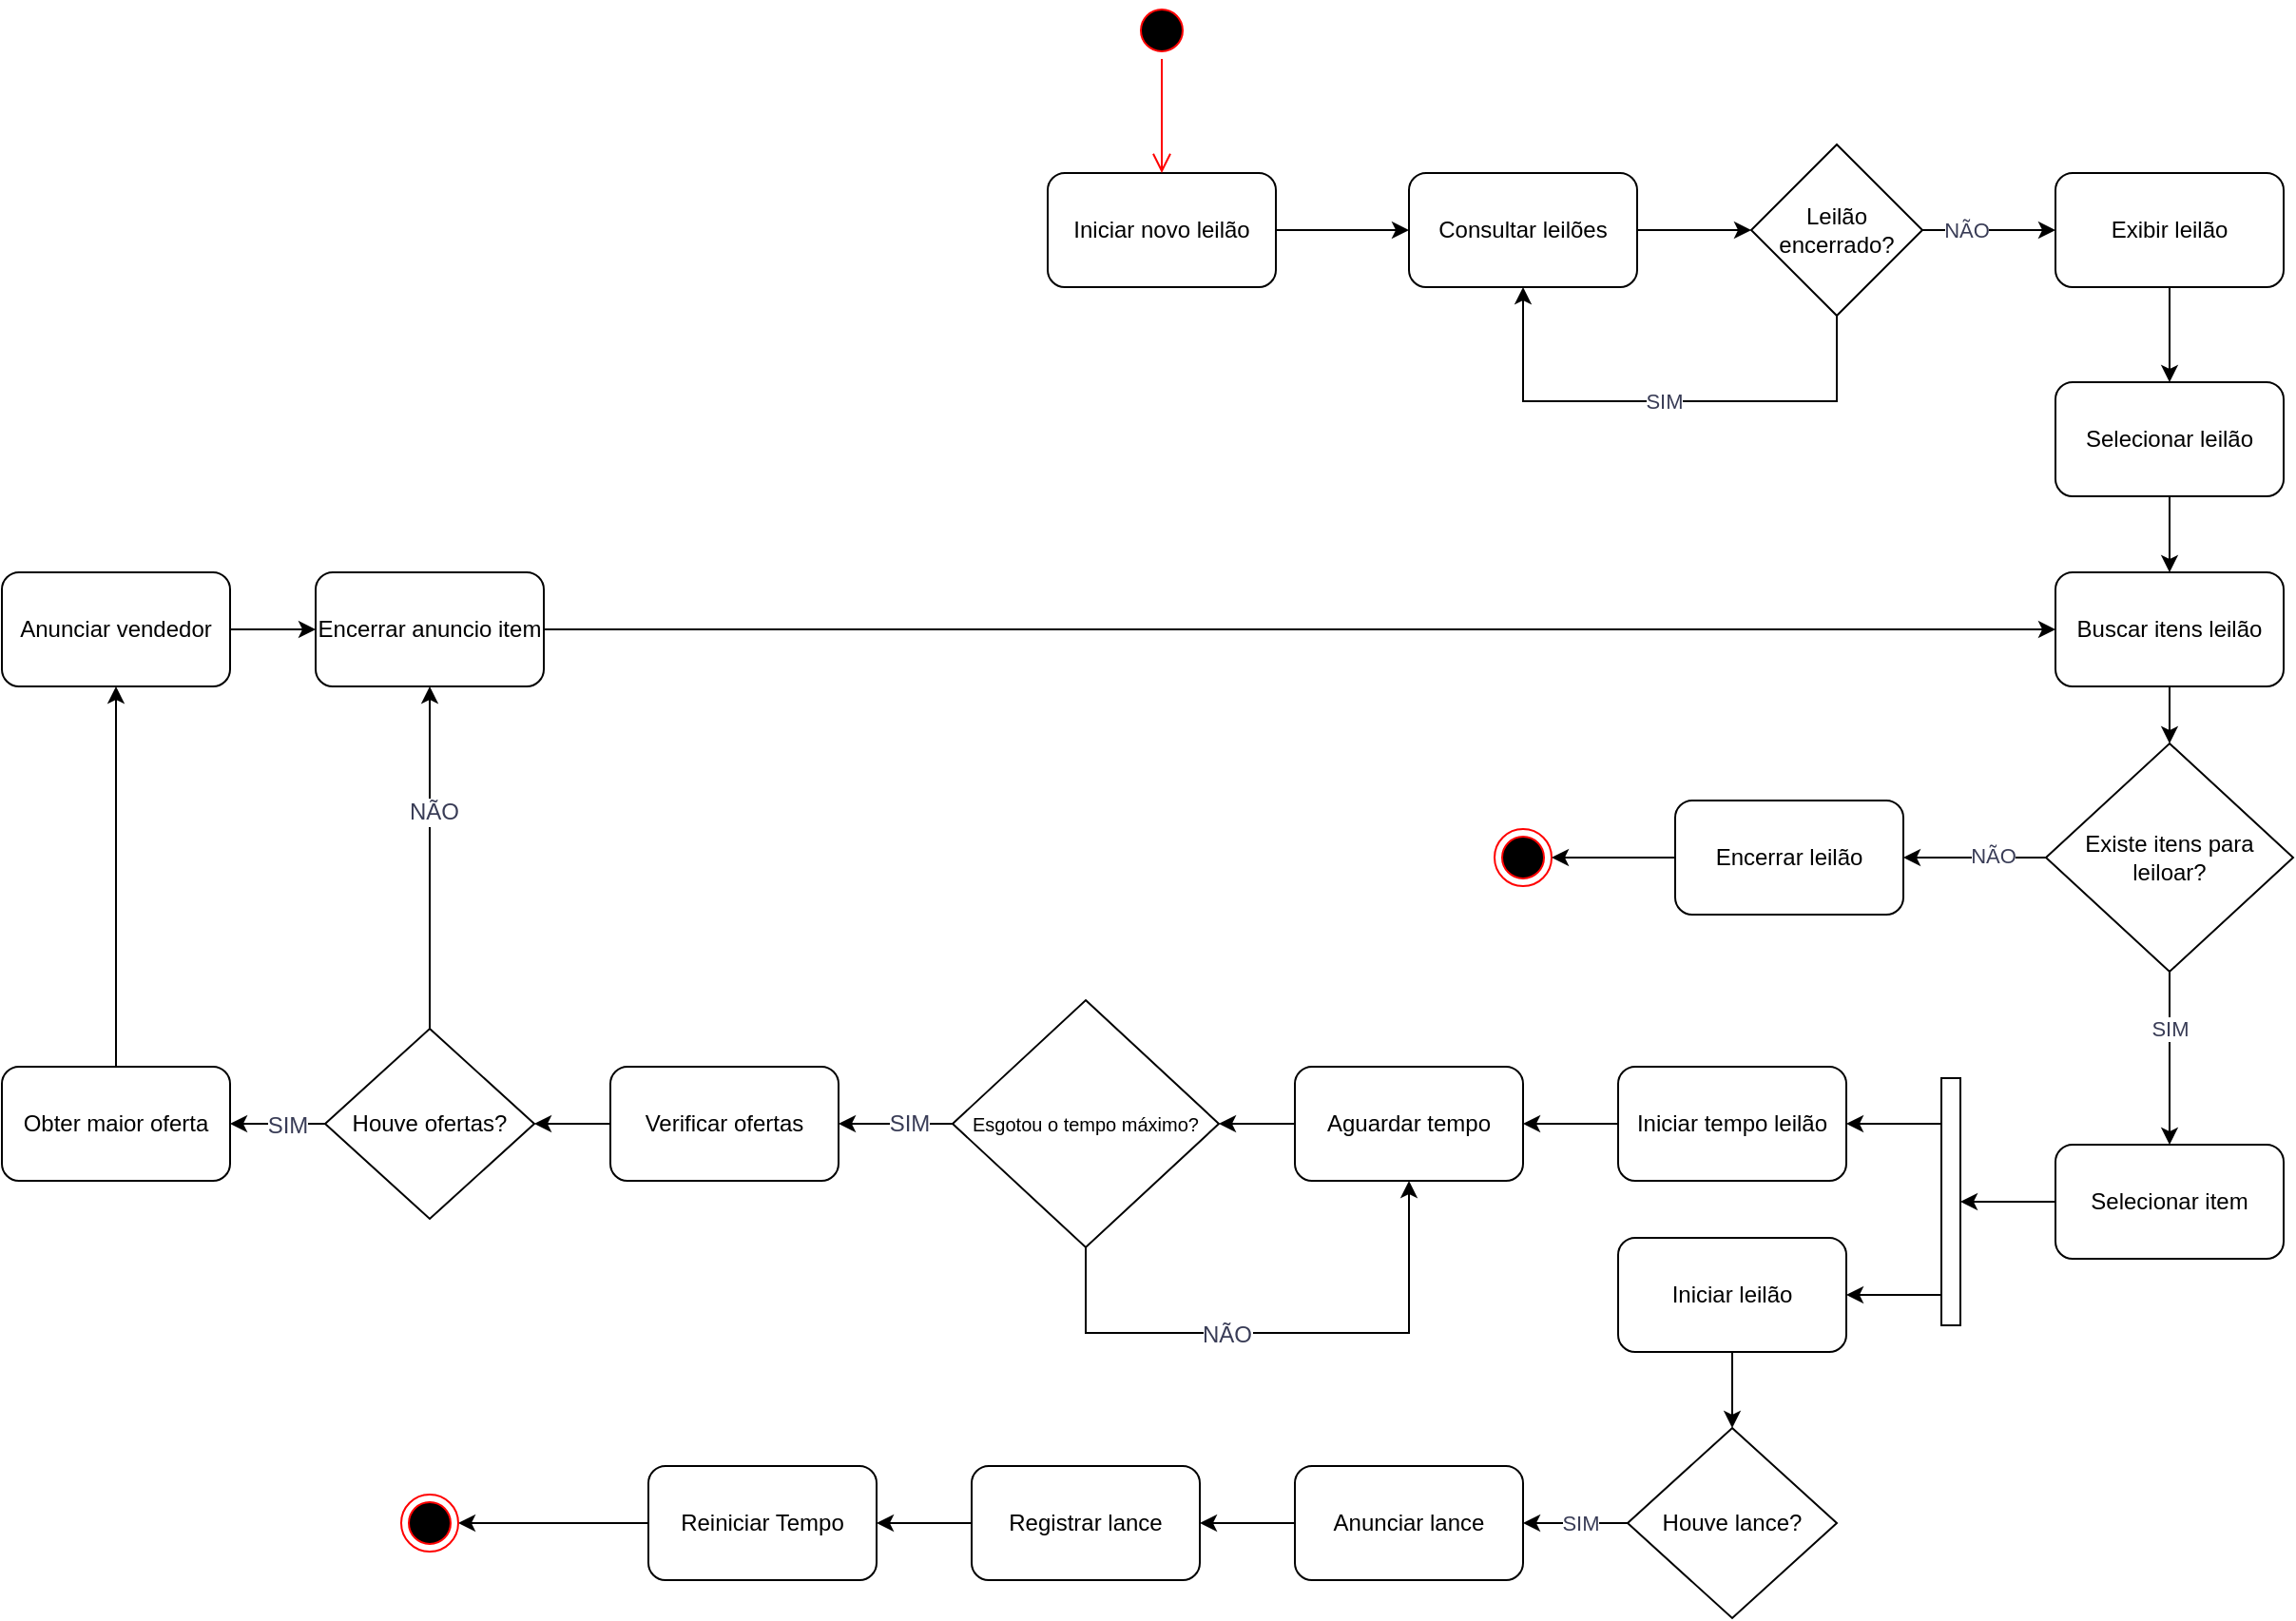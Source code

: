 <mxfile version="20.8.3" type="github">
  <diagram name="Page-1" id="e7e014a7-5840-1c2e-5031-d8a46d1fe8dd">
    <mxGraphModel dx="3609" dy="887" grid="1" gridSize="10" guides="1" tooltips="1" connect="1" arrows="1" fold="1" page="1" pageScale="1" pageWidth="1169" pageHeight="826" background="none" math="0" shadow="0">
      <root>
        <mxCell id="0" />
        <mxCell id="1" parent="0" />
        <mxCell id="eOP46b5mC05c39May2BV-74" style="edgeStyle=none;rounded=0;orthogonalLoop=1;jettySize=auto;html=1;exitX=1;exitY=0.5;exitDx=0;exitDy=0;entryX=0;entryY=0.5;entryDx=0;entryDy=0;fontFamily=Helvetica;fontSize=12;fontColor=rgb(0, 0, 0);" edge="1" parent="1" source="eOP46b5mC05c39May2BV-41" target="eOP46b5mC05c39May2BV-42">
          <mxGeometry relative="1" as="geometry" />
        </mxCell>
        <mxCell id="eOP46b5mC05c39May2BV-41" value="Iniciar novo leilão" style="rounded=1;whiteSpace=wrap;html=1;" vertex="1" parent="1">
          <mxGeometry x="230" y="220" width="120" height="60" as="geometry" />
        </mxCell>
        <mxCell id="eOP46b5mC05c39May2BV-75" style="edgeStyle=none;rounded=0;orthogonalLoop=1;jettySize=auto;html=1;exitX=1;exitY=0.5;exitDx=0;exitDy=0;entryX=0;entryY=0.5;entryDx=0;entryDy=0;fontFamily=Helvetica;fontSize=12;fontColor=rgb(0, 0, 0);" edge="1" parent="1" source="eOP46b5mC05c39May2BV-42" target="eOP46b5mC05c39May2BV-43">
          <mxGeometry relative="1" as="geometry" />
        </mxCell>
        <mxCell id="eOP46b5mC05c39May2BV-42" value="Consultar leilões" style="rounded=1;whiteSpace=wrap;html=1;" vertex="1" parent="1">
          <mxGeometry x="420" y="220" width="120" height="60" as="geometry" />
        </mxCell>
        <mxCell id="eOP46b5mC05c39May2BV-76" style="edgeStyle=none;rounded=0;orthogonalLoop=1;jettySize=auto;html=1;exitX=1;exitY=0.5;exitDx=0;exitDy=0;entryX=0;entryY=0.5;entryDx=0;entryDy=0;fontFamily=Helvetica;fontSize=12;fontColor=rgb(0, 0, 0);" edge="1" parent="1" source="eOP46b5mC05c39May2BV-43" target="eOP46b5mC05c39May2BV-44">
          <mxGeometry relative="1" as="geometry" />
        </mxCell>
        <mxCell id="eOP46b5mC05c39May2BV-103" value="NÃO" style="edgeLabel;html=1;align=center;verticalAlign=middle;resizable=0;points=[];fontColor=#393C56;" vertex="1" connectable="0" parent="eOP46b5mC05c39May2BV-76">
          <mxGeometry x="-0.362" relative="1" as="geometry">
            <mxPoint as="offset" />
          </mxGeometry>
        </mxCell>
        <mxCell id="eOP46b5mC05c39May2BV-77" style="edgeStyle=none;rounded=0;orthogonalLoop=1;jettySize=auto;html=1;exitX=0.5;exitY=1;exitDx=0;exitDy=0;entryX=0.5;entryY=1;entryDx=0;entryDy=0;fontFamily=Helvetica;fontSize=12;fontColor=rgb(0, 0, 0);" edge="1" parent="1" source="eOP46b5mC05c39May2BV-43" target="eOP46b5mC05c39May2BV-42">
          <mxGeometry relative="1" as="geometry">
            <Array as="points">
              <mxPoint x="645" y="340" />
              <mxPoint x="560" y="340" />
              <mxPoint x="480" y="340" />
            </Array>
          </mxGeometry>
        </mxCell>
        <mxCell id="eOP46b5mC05c39May2BV-102" value="&lt;div&gt;SIM&lt;/div&gt;" style="edgeLabel;html=1;align=center;verticalAlign=middle;resizable=0;points=[];fontColor=#393C56;" vertex="1" connectable="0" parent="eOP46b5mC05c39May2BV-77">
          <mxGeometry x="0.01" relative="1" as="geometry">
            <mxPoint as="offset" />
          </mxGeometry>
        </mxCell>
        <mxCell id="eOP46b5mC05c39May2BV-43" value="Leilão encerrado?" style="rhombus;whiteSpace=wrap;html=1;" vertex="1" parent="1">
          <mxGeometry x="600" y="205" width="90" height="90" as="geometry" />
        </mxCell>
        <mxCell id="eOP46b5mC05c39May2BV-78" style="edgeStyle=none;rounded=0;orthogonalLoop=1;jettySize=auto;html=1;exitX=0.5;exitY=1;exitDx=0;exitDy=0;entryX=0.5;entryY=0;entryDx=0;entryDy=0;fontFamily=Helvetica;fontSize=12;fontColor=rgb(0, 0, 0);" edge="1" parent="1" source="eOP46b5mC05c39May2BV-44" target="eOP46b5mC05c39May2BV-45">
          <mxGeometry relative="1" as="geometry" />
        </mxCell>
        <mxCell id="eOP46b5mC05c39May2BV-44" value="Exibir leilão" style="rounded=1;whiteSpace=wrap;html=1;" vertex="1" parent="1">
          <mxGeometry x="760" y="220" width="120" height="60" as="geometry" />
        </mxCell>
        <mxCell id="eOP46b5mC05c39May2BV-79" style="edgeStyle=none;rounded=0;orthogonalLoop=1;jettySize=auto;html=1;exitX=0.5;exitY=1;exitDx=0;exitDy=0;entryX=0.5;entryY=0;entryDx=0;entryDy=0;fontFamily=Helvetica;fontSize=12;fontColor=rgb(0, 0, 0);" edge="1" parent="1" source="eOP46b5mC05c39May2BV-45" target="eOP46b5mC05c39May2BV-46">
          <mxGeometry relative="1" as="geometry" />
        </mxCell>
        <mxCell id="eOP46b5mC05c39May2BV-45" value="Selecionar leilão" style="rounded=1;whiteSpace=wrap;html=1;" vertex="1" parent="1">
          <mxGeometry x="760" y="330" width="120" height="60" as="geometry" />
        </mxCell>
        <mxCell id="eOP46b5mC05c39May2BV-80" style="edgeStyle=none;rounded=0;orthogonalLoop=1;jettySize=auto;html=1;exitX=0.5;exitY=1;exitDx=0;exitDy=0;fontFamily=Helvetica;fontSize=12;fontColor=rgb(0, 0, 0);" edge="1" parent="1" source="eOP46b5mC05c39May2BV-46" target="eOP46b5mC05c39May2BV-47">
          <mxGeometry relative="1" as="geometry" />
        </mxCell>
        <mxCell id="eOP46b5mC05c39May2BV-46" value="Buscar itens leilão" style="rounded=1;whiteSpace=wrap;html=1;" vertex="1" parent="1">
          <mxGeometry x="760" y="430" width="120" height="60" as="geometry" />
        </mxCell>
        <mxCell id="eOP46b5mC05c39May2BV-81" style="edgeStyle=none;rounded=0;orthogonalLoop=1;jettySize=auto;html=1;exitX=0;exitY=0.5;exitDx=0;exitDy=0;entryX=1;entryY=0.5;entryDx=0;entryDy=0;fontFamily=Helvetica;fontSize=12;fontColor=rgb(0, 0, 0);" edge="1" parent="1" source="eOP46b5mC05c39May2BV-47" target="eOP46b5mC05c39May2BV-49">
          <mxGeometry relative="1" as="geometry" />
        </mxCell>
        <mxCell id="eOP46b5mC05c39May2BV-104" value="NÃO" style="edgeLabel;html=1;align=center;verticalAlign=middle;resizable=0;points=[];fontColor=#393C56;" vertex="1" connectable="0" parent="eOP46b5mC05c39May2BV-81">
          <mxGeometry x="-0.251" y="-1" relative="1" as="geometry">
            <mxPoint as="offset" />
          </mxGeometry>
        </mxCell>
        <mxCell id="eOP46b5mC05c39May2BV-83" style="edgeStyle=none;rounded=0;orthogonalLoop=1;jettySize=auto;html=1;exitX=0.5;exitY=1;exitDx=0;exitDy=0;entryX=0.5;entryY=0;entryDx=0;entryDy=0;fontFamily=Helvetica;fontSize=12;fontColor=rgb(0, 0, 0);" edge="1" parent="1" source="eOP46b5mC05c39May2BV-47" target="eOP46b5mC05c39May2BV-50">
          <mxGeometry relative="1" as="geometry" />
        </mxCell>
        <mxCell id="eOP46b5mC05c39May2BV-105" value="SIM" style="edgeLabel;html=1;align=center;verticalAlign=middle;resizable=0;points=[];fontColor=#393C56;" vertex="1" connectable="0" parent="eOP46b5mC05c39May2BV-83">
          <mxGeometry x="-0.352" relative="1" as="geometry">
            <mxPoint as="offset" />
          </mxGeometry>
        </mxCell>
        <mxCell id="eOP46b5mC05c39May2BV-47" value="Existe itens para leiloar?" style="rhombus;whiteSpace=wrap;html=1;" vertex="1" parent="1">
          <mxGeometry x="755" y="520" width="130" height="120" as="geometry" />
        </mxCell>
        <mxCell id="eOP46b5mC05c39May2BV-48" value="" style="ellipse;html=1;shape=endState;fillColor=#000000;strokeColor=#ff0000;" vertex="1" parent="1">
          <mxGeometry x="465" y="565" width="30" height="30" as="geometry" />
        </mxCell>
        <mxCell id="eOP46b5mC05c39May2BV-123" style="edgeStyle=orthogonalEdgeStyle;rounded=0;orthogonalLoop=1;jettySize=auto;html=1;exitX=0;exitY=0.5;exitDx=0;exitDy=0;strokeColor=#000000;fontSize=12;fontColor=#393C56;fillColor=#F2CC8F;" edge="1" parent="1" source="eOP46b5mC05c39May2BV-49" target="eOP46b5mC05c39May2BV-48">
          <mxGeometry relative="1" as="geometry" />
        </mxCell>
        <mxCell id="eOP46b5mC05c39May2BV-49" value="&lt;div&gt;Encerrar leilão&lt;/div&gt;" style="rounded=1;whiteSpace=wrap;html=1;" vertex="1" parent="1">
          <mxGeometry x="560" y="550" width="120" height="60" as="geometry" />
        </mxCell>
        <mxCell id="eOP46b5mC05c39May2BV-84" style="edgeStyle=none;rounded=0;orthogonalLoop=1;jettySize=auto;html=1;exitX=0;exitY=0.5;exitDx=0;exitDy=0;entryX=1;entryY=0.5;entryDx=0;entryDy=0;entryPerimeter=0;fontFamily=Helvetica;fontSize=12;fontColor=rgb(0, 0, 0);" edge="1" parent="1" source="eOP46b5mC05c39May2BV-50" target="eOP46b5mC05c39May2BV-55">
          <mxGeometry relative="1" as="geometry" />
        </mxCell>
        <mxCell id="eOP46b5mC05c39May2BV-50" value="&lt;div&gt;Selecionar item&lt;/div&gt;" style="rounded=1;whiteSpace=wrap;html=1;" vertex="1" parent="1">
          <mxGeometry x="760" y="731" width="120" height="60" as="geometry" />
        </mxCell>
        <mxCell id="eOP46b5mC05c39May2BV-86" style="edgeStyle=none;rounded=0;orthogonalLoop=1;jettySize=auto;html=1;exitX=1;exitY=0.5;exitDx=0;exitDy=0;fontFamily=Helvetica;fontSize=12;fontColor=rgb(0, 0, 0);startArrow=classic;startFill=1;endArrow=none;endFill=0;" edge="1" parent="1" source="eOP46b5mC05c39May2BV-51" target="eOP46b5mC05c39May2BV-55">
          <mxGeometry relative="1" as="geometry" />
        </mxCell>
        <mxCell id="eOP46b5mC05c39May2BV-97" style="edgeStyle=none;rounded=0;orthogonalLoop=1;jettySize=auto;html=1;exitX=0.5;exitY=1;exitDx=0;exitDy=0;entryX=0.5;entryY=0;entryDx=0;entryDy=0;fontFamily=Helvetica;fontSize=12;fontColor=rgb(0, 0, 0);startArrow=none;startFill=0;endArrow=classic;endFill=1;" edge="1" parent="1" source="eOP46b5mC05c39May2BV-51" target="eOP46b5mC05c39May2BV-61">
          <mxGeometry relative="1" as="geometry" />
        </mxCell>
        <mxCell id="eOP46b5mC05c39May2BV-51" value="&lt;div&gt;Iniciar leilão&lt;/div&gt;" style="rounded=1;whiteSpace=wrap;html=1;" vertex="1" parent="1">
          <mxGeometry x="530" y="780" width="120" height="60" as="geometry" />
        </mxCell>
        <mxCell id="eOP46b5mC05c39May2BV-85" style="edgeStyle=none;rounded=0;orthogonalLoop=1;jettySize=auto;html=1;exitX=1;exitY=0.5;exitDx=0;exitDy=0;fontFamily=Helvetica;fontSize=12;fontColor=rgb(0, 0, 0);startArrow=classic;startFill=1;endArrow=none;endFill=0;" edge="1" parent="1" source="eOP46b5mC05c39May2BV-52" target="eOP46b5mC05c39May2BV-55">
          <mxGeometry relative="1" as="geometry" />
        </mxCell>
        <mxCell id="eOP46b5mC05c39May2BV-87" style="edgeStyle=none;rounded=0;orthogonalLoop=1;jettySize=auto;html=1;exitX=0;exitY=0.5;exitDx=0;exitDy=0;entryX=1;entryY=0.5;entryDx=0;entryDy=0;fontFamily=Helvetica;fontSize=12;fontColor=rgb(0, 0, 0);" edge="1" parent="1" source="eOP46b5mC05c39May2BV-52" target="eOP46b5mC05c39May2BV-57">
          <mxGeometry relative="1" as="geometry" />
        </mxCell>
        <mxCell id="eOP46b5mC05c39May2BV-52" value="Iniciar tempo leilão" style="rounded=1;whiteSpace=wrap;html=1;" vertex="1" parent="1">
          <mxGeometry x="530" y="690" width="120" height="60" as="geometry" />
        </mxCell>
        <mxCell id="eOP46b5mC05c39May2BV-55" value="" style="html=1;points=[];perimeter=orthogonalPerimeter;labelBackgroundColor=default;strokeColor=inherit;strokeWidth=1;fontFamily=Helvetica;fontSize=12;fontColor=rgb(0, 0, 0);fillColor=none;" vertex="1" parent="1">
          <mxGeometry x="700" y="696" width="10" height="130" as="geometry" />
        </mxCell>
        <mxCell id="eOP46b5mC05c39May2BV-88" style="edgeStyle=none;rounded=0;orthogonalLoop=1;jettySize=auto;html=1;exitX=0;exitY=0.5;exitDx=0;exitDy=0;entryX=1;entryY=0.5;entryDx=0;entryDy=0;fontFamily=Helvetica;fontSize=12;fontColor=rgb(0, 0, 0);" edge="1" parent="1" source="eOP46b5mC05c39May2BV-57" target="eOP46b5mC05c39May2BV-59">
          <mxGeometry relative="1" as="geometry" />
        </mxCell>
        <mxCell id="eOP46b5mC05c39May2BV-57" value="Aguardar tempo" style="rounded=1;whiteSpace=wrap;html=1;labelBackgroundColor=default;strokeColor=inherit;strokeWidth=1;fontFamily=Helvetica;fontSize=12;fontColor=rgb(0, 0, 0);fillColor=none;" vertex="1" parent="1">
          <mxGeometry x="360" y="690" width="120" height="60" as="geometry" />
        </mxCell>
        <mxCell id="eOP46b5mC05c39May2BV-91" style="edgeStyle=none;rounded=0;orthogonalLoop=1;jettySize=auto;html=1;exitX=0;exitY=0.5;exitDx=0;exitDy=0;entryX=1;entryY=0.5;entryDx=0;entryDy=0;fontFamily=Helvetica;fontSize=12;fontColor=rgb(0, 0, 0);" edge="1" parent="1" source="eOP46b5mC05c39May2BV-58" target="eOP46b5mC05c39May2BV-68">
          <mxGeometry relative="1" as="geometry" />
        </mxCell>
        <mxCell id="eOP46b5mC05c39May2BV-58" value="Verificar ofertas" style="rounded=1;whiteSpace=wrap;html=1;labelBackgroundColor=default;strokeColor=inherit;strokeWidth=1;fontFamily=Helvetica;fontSize=12;fontColor=rgb(0, 0, 0);fillColor=none;" vertex="1" parent="1">
          <mxGeometry y="690" width="120" height="60" as="geometry" />
        </mxCell>
        <mxCell id="eOP46b5mC05c39May2BV-89" style="edgeStyle=none;rounded=0;orthogonalLoop=1;jettySize=auto;html=1;exitX=0.5;exitY=1;exitDx=0;exitDy=0;entryX=0.5;entryY=1;entryDx=0;entryDy=0;fontFamily=Helvetica;fontSize=12;fontColor=rgb(0, 0, 0);" edge="1" parent="1" source="eOP46b5mC05c39May2BV-59" target="eOP46b5mC05c39May2BV-57">
          <mxGeometry relative="1" as="geometry">
            <Array as="points">
              <mxPoint x="250" y="830" />
              <mxPoint x="420" y="830" />
            </Array>
          </mxGeometry>
        </mxCell>
        <mxCell id="eOP46b5mC05c39May2BV-109" value="&lt;font style=&quot;font-size: 12px;&quot;&gt;NÃO&lt;/font&gt;" style="edgeLabel;html=1;align=center;verticalAlign=middle;resizable=0;points=[];fontSize=10;fontColor=#393C56;" vertex="1" connectable="0" parent="eOP46b5mC05c39May2BV-89">
          <mxGeometry x="-0.194" y="-1" relative="1" as="geometry">
            <mxPoint as="offset" />
          </mxGeometry>
        </mxCell>
        <mxCell id="eOP46b5mC05c39May2BV-90" style="edgeStyle=none;rounded=0;orthogonalLoop=1;jettySize=auto;html=1;exitX=0;exitY=0.5;exitDx=0;exitDy=0;entryX=1;entryY=0.5;entryDx=0;entryDy=0;fontFamily=Helvetica;fontSize=12;fontColor=rgb(0, 0, 0);" edge="1" parent="1" source="eOP46b5mC05c39May2BV-59" target="eOP46b5mC05c39May2BV-58">
          <mxGeometry relative="1" as="geometry" />
        </mxCell>
        <mxCell id="eOP46b5mC05c39May2BV-110" value="SIM" style="edgeLabel;html=1;align=center;verticalAlign=middle;resizable=0;points=[];fontSize=12;fontColor=#393C56;" vertex="1" connectable="0" parent="eOP46b5mC05c39May2BV-90">
          <mxGeometry x="-0.212" relative="1" as="geometry">
            <mxPoint as="offset" />
          </mxGeometry>
        </mxCell>
        <mxCell id="eOP46b5mC05c39May2BV-59" value="&lt;font style=&quot;font-size: 10px;&quot;&gt;Esgotou o tempo máximo?&lt;/font&gt;" style="rhombus;whiteSpace=wrap;html=1;labelBackgroundColor=default;strokeColor=inherit;strokeWidth=1;fontFamily=Helvetica;fontSize=12;fontColor=rgb(0, 0, 0);fillColor=none;" vertex="1" parent="1">
          <mxGeometry x="180" y="655" width="140" height="130" as="geometry" />
        </mxCell>
        <mxCell id="eOP46b5mC05c39May2BV-98" style="edgeStyle=none;rounded=0;orthogonalLoop=1;jettySize=auto;html=1;exitX=0;exitY=0.5;exitDx=0;exitDy=0;entryX=1;entryY=0.5;entryDx=0;entryDy=0;fontFamily=Helvetica;fontSize=12;fontColor=rgb(0, 0, 0);startArrow=none;startFill=0;endArrow=classic;endFill=1;" edge="1" parent="1" source="eOP46b5mC05c39May2BV-61" target="eOP46b5mC05c39May2BV-62">
          <mxGeometry relative="1" as="geometry" />
        </mxCell>
        <mxCell id="eOP46b5mC05c39May2BV-106" value="SIM" style="edgeLabel;html=1;align=center;verticalAlign=middle;resizable=0;points=[];fontColor=#393C56;" vertex="1" connectable="0" parent="eOP46b5mC05c39May2BV-98">
          <mxGeometry x="-0.244" y="-1" relative="1" as="geometry">
            <mxPoint x="-4" y="1" as="offset" />
          </mxGeometry>
        </mxCell>
        <mxCell id="eOP46b5mC05c39May2BV-61" value="Houve lance?" style="rhombus;whiteSpace=wrap;html=1;labelBackgroundColor=default;strokeColor=inherit;strokeWidth=1;fontFamily=Helvetica;fontSize=12;fontColor=rgb(0, 0, 0);fillColor=none;" vertex="1" parent="1">
          <mxGeometry x="535" y="880" width="110" height="100" as="geometry" />
        </mxCell>
        <mxCell id="eOP46b5mC05c39May2BV-99" style="edgeStyle=none;rounded=0;orthogonalLoop=1;jettySize=auto;html=1;exitX=0;exitY=0.5;exitDx=0;exitDy=0;entryX=1;entryY=0.5;entryDx=0;entryDy=0;fontFamily=Helvetica;fontSize=12;fontColor=rgb(0, 0, 0);startArrow=none;startFill=0;endArrow=classic;endFill=1;" edge="1" parent="1" source="eOP46b5mC05c39May2BV-62" target="eOP46b5mC05c39May2BV-63">
          <mxGeometry relative="1" as="geometry" />
        </mxCell>
        <mxCell id="eOP46b5mC05c39May2BV-62" value="Anunciar lance" style="rounded=1;whiteSpace=wrap;html=1;labelBackgroundColor=default;strokeColor=inherit;strokeWidth=1;fontFamily=Helvetica;fontSize=12;fontColor=rgb(0, 0, 0);fillColor=none;" vertex="1" parent="1">
          <mxGeometry x="360" y="900" width="120" height="60" as="geometry" />
        </mxCell>
        <mxCell id="eOP46b5mC05c39May2BV-100" style="edgeStyle=none;rounded=0;orthogonalLoop=1;jettySize=auto;html=1;exitX=0;exitY=0.5;exitDx=0;exitDy=0;fontFamily=Helvetica;fontSize=12;fontColor=rgb(0, 0, 0);startArrow=none;startFill=0;endArrow=classic;endFill=1;" edge="1" parent="1" source="eOP46b5mC05c39May2BV-63" target="eOP46b5mC05c39May2BV-65">
          <mxGeometry relative="1" as="geometry" />
        </mxCell>
        <mxCell id="eOP46b5mC05c39May2BV-63" value="Registrar lance" style="rounded=1;whiteSpace=wrap;html=1;labelBackgroundColor=default;strokeColor=inherit;strokeWidth=1;fontFamily=Helvetica;fontSize=12;fontColor=rgb(0, 0, 0);fillColor=none;" vertex="1" parent="1">
          <mxGeometry x="190" y="900" width="120" height="60" as="geometry" />
        </mxCell>
        <mxCell id="eOP46b5mC05c39May2BV-101" style="edgeStyle=none;rounded=0;orthogonalLoop=1;jettySize=auto;html=1;exitX=0;exitY=0.5;exitDx=0;exitDy=0;entryX=1;entryY=0.5;entryDx=0;entryDy=0;fontFamily=Helvetica;fontSize=12;fontColor=rgb(0, 0, 0);startArrow=none;startFill=0;endArrow=classic;endFill=1;" edge="1" parent="1" source="eOP46b5mC05c39May2BV-65" target="eOP46b5mC05c39May2BV-66">
          <mxGeometry relative="1" as="geometry" />
        </mxCell>
        <mxCell id="eOP46b5mC05c39May2BV-65" value="Reiniciar Tempo" style="rounded=1;whiteSpace=wrap;html=1;labelBackgroundColor=default;strokeColor=inherit;strokeWidth=1;fontFamily=Helvetica;fontSize=12;fontColor=rgb(0, 0, 0);fillColor=none;" vertex="1" parent="1">
          <mxGeometry x="20" y="900" width="120" height="60" as="geometry" />
        </mxCell>
        <mxCell id="eOP46b5mC05c39May2BV-66" value="" style="ellipse;html=1;shape=endState;fillColor=#000000;strokeColor=#ff0000;labelBackgroundColor=default;strokeWidth=1;fontFamily=Helvetica;fontSize=12;fontColor=rgb(0, 0, 0);" vertex="1" parent="1">
          <mxGeometry x="-110" y="915" width="30" height="30" as="geometry" />
        </mxCell>
        <mxCell id="eOP46b5mC05c39May2BV-119" style="edgeStyle=orthogonalEdgeStyle;rounded=0;orthogonalLoop=1;jettySize=auto;html=1;exitX=0.5;exitY=0;exitDx=0;exitDy=0;strokeColor=#000000;fontSize=12;fontColor=#393C56;fillColor=#F2CC8F;" edge="1" parent="1" source="eOP46b5mC05c39May2BV-67" target="eOP46b5mC05c39May2BV-69">
          <mxGeometry relative="1" as="geometry" />
        </mxCell>
        <mxCell id="eOP46b5mC05c39May2BV-67" value="Obter maior oferta" style="rounded=1;whiteSpace=wrap;html=1;labelBackgroundColor=default;strokeColor=inherit;strokeWidth=1;fontFamily=Helvetica;fontSize=12;fontColor=rgb(0, 0, 0);fillColor=none;" vertex="1" parent="1">
          <mxGeometry x="-320" y="690" width="120" height="60" as="geometry" />
        </mxCell>
        <mxCell id="eOP46b5mC05c39May2BV-118" style="edgeStyle=orthogonalEdgeStyle;rounded=0;orthogonalLoop=1;jettySize=auto;html=1;exitX=0;exitY=0.5;exitDx=0;exitDy=0;entryX=1;entryY=0.5;entryDx=0;entryDy=0;strokeColor=#000000;fontSize=12;fontColor=#393C56;fillColor=#F2CC8F;" edge="1" parent="1" source="eOP46b5mC05c39May2BV-68" target="eOP46b5mC05c39May2BV-67">
          <mxGeometry relative="1" as="geometry" />
        </mxCell>
        <mxCell id="eOP46b5mC05c39May2BV-122" value="SIM" style="edgeLabel;html=1;align=center;verticalAlign=middle;resizable=0;points=[];fontSize=12;fontColor=#393C56;" vertex="1" connectable="0" parent="eOP46b5mC05c39May2BV-118">
          <mxGeometry x="-0.18" y="1" relative="1" as="geometry">
            <mxPoint as="offset" />
          </mxGeometry>
        </mxCell>
        <mxCell id="eOP46b5mC05c39May2BV-120" style="edgeStyle=orthogonalEdgeStyle;rounded=0;orthogonalLoop=1;jettySize=auto;html=1;exitX=0.5;exitY=0;exitDx=0;exitDy=0;entryX=0.5;entryY=1;entryDx=0;entryDy=0;strokeColor=#000000;fontSize=12;fontColor=#393C56;fillColor=#F2CC8F;" edge="1" parent="1" source="eOP46b5mC05c39May2BV-68" target="eOP46b5mC05c39May2BV-70">
          <mxGeometry relative="1" as="geometry" />
        </mxCell>
        <mxCell id="eOP46b5mC05c39May2BV-121" value="NÃO" style="edgeLabel;html=1;align=center;verticalAlign=middle;resizable=0;points=[];fontSize=12;fontColor=#393C56;" vertex="1" connectable="0" parent="eOP46b5mC05c39May2BV-120">
          <mxGeometry x="0.267" y="-2" relative="1" as="geometry">
            <mxPoint as="offset" />
          </mxGeometry>
        </mxCell>
        <mxCell id="eOP46b5mC05c39May2BV-68" value="Houve ofertas?" style="rhombus;whiteSpace=wrap;html=1;labelBackgroundColor=default;strokeColor=inherit;strokeWidth=1;fontFamily=Helvetica;fontSize=12;fontColor=rgb(0, 0, 0);fillColor=none;" vertex="1" parent="1">
          <mxGeometry x="-150" y="670" width="110" height="100" as="geometry" />
        </mxCell>
        <mxCell id="eOP46b5mC05c39May2BV-94" style="edgeStyle=none;rounded=0;orthogonalLoop=1;jettySize=auto;html=1;exitX=1;exitY=0.5;exitDx=0;exitDy=0;entryX=0;entryY=0.5;entryDx=0;entryDy=0;fontFamily=Helvetica;fontSize=12;fontColor=rgb(0, 0, 0);" edge="1" parent="1" source="eOP46b5mC05c39May2BV-69" target="eOP46b5mC05c39May2BV-70">
          <mxGeometry relative="1" as="geometry" />
        </mxCell>
        <mxCell id="eOP46b5mC05c39May2BV-69" value="Anunciar vendedor" style="rounded=1;whiteSpace=wrap;html=1;labelBackgroundColor=default;strokeColor=inherit;strokeWidth=1;fontFamily=Helvetica;fontSize=12;fontColor=rgb(0, 0, 0);fillColor=none;" vertex="1" parent="1">
          <mxGeometry x="-320" y="430" width="120" height="60" as="geometry" />
        </mxCell>
        <mxCell id="eOP46b5mC05c39May2BV-95" style="edgeStyle=none;rounded=0;orthogonalLoop=1;jettySize=auto;html=1;exitX=1;exitY=0.5;exitDx=0;exitDy=0;fontFamily=Helvetica;fontSize=12;fontColor=rgb(0, 0, 0);" edge="1" parent="1" source="eOP46b5mC05c39May2BV-70" target="eOP46b5mC05c39May2BV-46">
          <mxGeometry relative="1" as="geometry" />
        </mxCell>
        <mxCell id="eOP46b5mC05c39May2BV-70" value="Encerrar anuncio item" style="rounded=1;whiteSpace=wrap;html=1;labelBackgroundColor=default;strokeColor=inherit;strokeWidth=1;fontFamily=Helvetica;fontSize=12;fontColor=rgb(0, 0, 0);fillColor=none;" vertex="1" parent="1">
          <mxGeometry x="-155" y="430" width="120" height="60" as="geometry" />
        </mxCell>
        <mxCell id="eOP46b5mC05c39May2BV-72" value="" style="ellipse;html=1;shape=startState;fillColor=#000000;strokeColor=#ff0000;labelBackgroundColor=default;strokeWidth=1;fontFamily=Helvetica;fontSize=12;fontColor=rgb(0, 0, 0);" vertex="1" parent="1">
          <mxGeometry x="275" y="130" width="30" height="30" as="geometry" />
        </mxCell>
        <mxCell id="eOP46b5mC05c39May2BV-73" value="" style="edgeStyle=orthogonalEdgeStyle;html=1;verticalAlign=bottom;endArrow=open;endSize=8;strokeColor=#ff0000;rounded=0;fontFamily=Helvetica;fontSize=12;fontColor=rgb(0, 0, 0);" edge="1" source="eOP46b5mC05c39May2BV-72" parent="1">
          <mxGeometry relative="1" as="geometry">
            <mxPoint x="290" y="220" as="targetPoint" />
          </mxGeometry>
        </mxCell>
      </root>
    </mxGraphModel>
  </diagram>
</mxfile>
